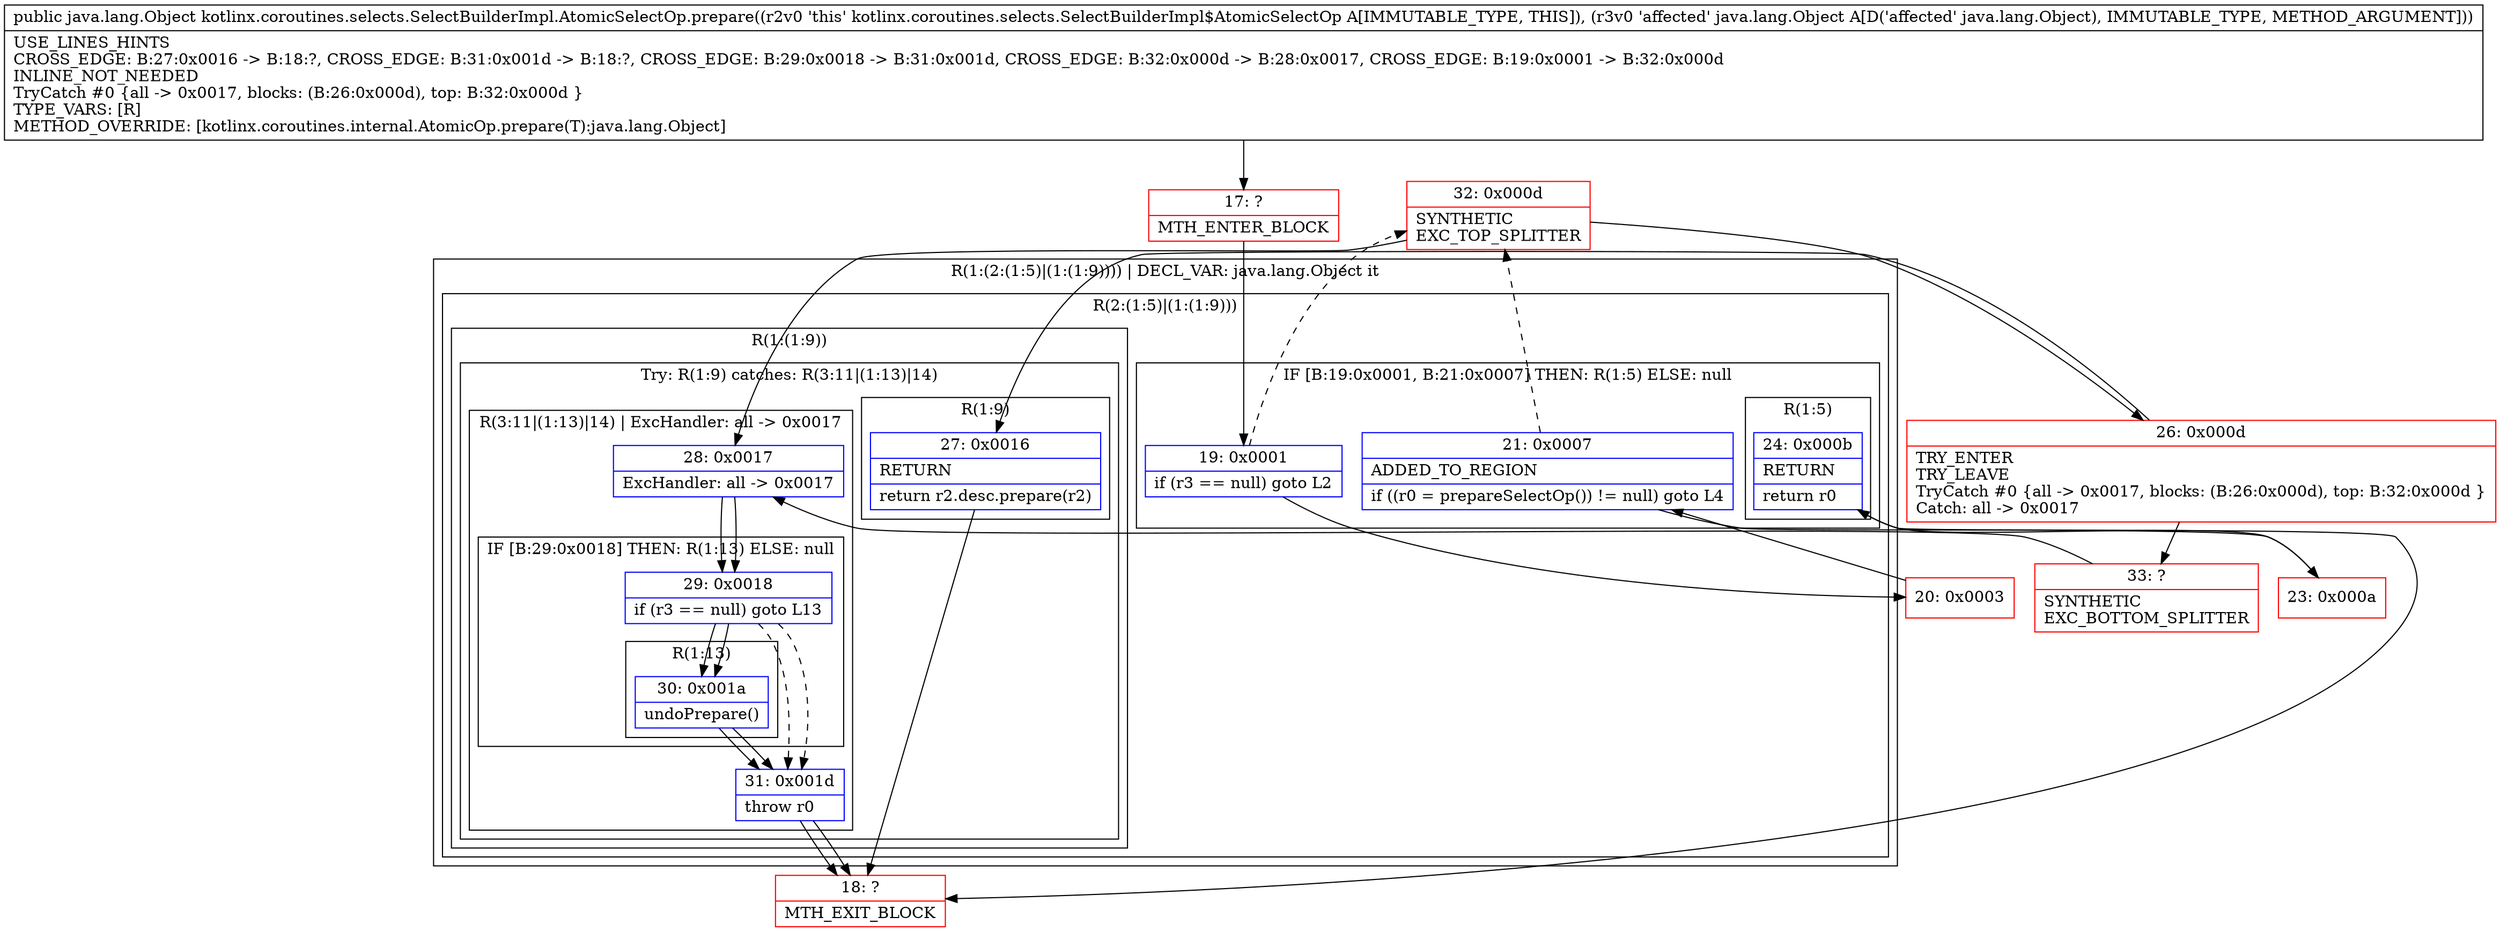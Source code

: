 digraph "CFG forkotlinx.coroutines.selects.SelectBuilderImpl.AtomicSelectOp.prepare(Ljava\/lang\/Object;)Ljava\/lang\/Object;" {
subgraph cluster_Region_886374486 {
label = "R(1:(2:(1:5)|(1:(1:9)))) | DECL_VAR: java.lang.Object it\l";
node [shape=record,color=blue];
subgraph cluster_Region_23723808 {
label = "R(2:(1:5)|(1:(1:9)))";
node [shape=record,color=blue];
subgraph cluster_IfRegion_1935593549 {
label = "IF [B:19:0x0001, B:21:0x0007] THEN: R(1:5) ELSE: null";
node [shape=record,color=blue];
Node_19 [shape=record,label="{19\:\ 0x0001|if (r3 == null) goto L2\l}"];
Node_21 [shape=record,label="{21\:\ 0x0007|ADDED_TO_REGION\l|if ((r0 = prepareSelectOp()) != null) goto L4\l}"];
subgraph cluster_Region_1205612000 {
label = "R(1:5)";
node [shape=record,color=blue];
Node_24 [shape=record,label="{24\:\ 0x000b|RETURN\l|return r0\l}"];
}
}
subgraph cluster_Region_1536639741 {
label = "R(1:(1:9))";
node [shape=record,color=blue];
subgraph cluster_TryCatchRegion_365508176 {
label = "Try: R(1:9) catches: R(3:11|(1:13)|14)";
node [shape=record,color=blue];
subgraph cluster_Region_277893148 {
label = "R(1:9)";
node [shape=record,color=blue];
Node_27 [shape=record,label="{27\:\ 0x0016|RETURN\l|return r2.desc.prepare(r2)\l}"];
}
subgraph cluster_Region_914742467 {
label = "R(3:11|(1:13)|14) | ExcHandler: all \-\> 0x0017\l";
node [shape=record,color=blue];
Node_28 [shape=record,label="{28\:\ 0x0017|ExcHandler: all \-\> 0x0017\l}"];
subgraph cluster_IfRegion_1466232900 {
label = "IF [B:29:0x0018] THEN: R(1:13) ELSE: null";
node [shape=record,color=blue];
Node_29 [shape=record,label="{29\:\ 0x0018|if (r3 == null) goto L13\l}"];
subgraph cluster_Region_188954446 {
label = "R(1:13)";
node [shape=record,color=blue];
Node_30 [shape=record,label="{30\:\ 0x001a|undoPrepare()\l}"];
}
}
Node_31 [shape=record,label="{31\:\ 0x001d|throw r0\l}"];
}
}
}
}
}
subgraph cluster_Region_914742467 {
label = "R(3:11|(1:13)|14) | ExcHandler: all \-\> 0x0017\l";
node [shape=record,color=blue];
Node_28 [shape=record,label="{28\:\ 0x0017|ExcHandler: all \-\> 0x0017\l}"];
subgraph cluster_IfRegion_1466232900 {
label = "IF [B:29:0x0018] THEN: R(1:13) ELSE: null";
node [shape=record,color=blue];
Node_29 [shape=record,label="{29\:\ 0x0018|if (r3 == null) goto L13\l}"];
subgraph cluster_Region_188954446 {
label = "R(1:13)";
node [shape=record,color=blue];
Node_30 [shape=record,label="{30\:\ 0x001a|undoPrepare()\l}"];
}
}
Node_31 [shape=record,label="{31\:\ 0x001d|throw r0\l}"];
}
Node_17 [shape=record,color=red,label="{17\:\ ?|MTH_ENTER_BLOCK\l}"];
Node_20 [shape=record,color=red,label="{20\:\ 0x0003}"];
Node_23 [shape=record,color=red,label="{23\:\ 0x000a}"];
Node_18 [shape=record,color=red,label="{18\:\ ?|MTH_EXIT_BLOCK\l}"];
Node_32 [shape=record,color=red,label="{32\:\ 0x000d|SYNTHETIC\lEXC_TOP_SPLITTER\l}"];
Node_26 [shape=record,color=red,label="{26\:\ 0x000d|TRY_ENTER\lTRY_LEAVE\lTryCatch #0 \{all \-\> 0x0017, blocks: (B:26:0x000d), top: B:32:0x000d \}\lCatch: all \-\> 0x0017\l}"];
Node_33 [shape=record,color=red,label="{33\:\ ?|SYNTHETIC\lEXC_BOTTOM_SPLITTER\l}"];
MethodNode[shape=record,label="{public java.lang.Object kotlinx.coroutines.selects.SelectBuilderImpl.AtomicSelectOp.prepare((r2v0 'this' kotlinx.coroutines.selects.SelectBuilderImpl$AtomicSelectOp A[IMMUTABLE_TYPE, THIS]), (r3v0 'affected' java.lang.Object A[D('affected' java.lang.Object), IMMUTABLE_TYPE, METHOD_ARGUMENT]))  | USE_LINES_HINTS\lCROSS_EDGE: B:27:0x0016 \-\> B:18:?, CROSS_EDGE: B:31:0x001d \-\> B:18:?, CROSS_EDGE: B:29:0x0018 \-\> B:31:0x001d, CROSS_EDGE: B:32:0x000d \-\> B:28:0x0017, CROSS_EDGE: B:19:0x0001 \-\> B:32:0x000d\lINLINE_NOT_NEEDED\lTryCatch #0 \{all \-\> 0x0017, blocks: (B:26:0x000d), top: B:32:0x000d \}\lTYPE_VARS: [R]\lMETHOD_OVERRIDE: [kotlinx.coroutines.internal.AtomicOp.prepare(T):java.lang.Object]\l}"];
MethodNode -> Node_17;Node_19 -> Node_20;
Node_19 -> Node_32[style=dashed];
Node_21 -> Node_23;
Node_21 -> Node_32[style=dashed];
Node_24 -> Node_18;
Node_27 -> Node_18;
Node_28 -> Node_29;
Node_29 -> Node_30;
Node_29 -> Node_31[style=dashed];
Node_30 -> Node_31;
Node_31 -> Node_18;
Node_28 -> Node_29;
Node_29 -> Node_30;
Node_29 -> Node_31[style=dashed];
Node_30 -> Node_31;
Node_31 -> Node_18;
Node_17 -> Node_19;
Node_20 -> Node_21;
Node_23 -> Node_24;
Node_32 -> Node_26;
Node_32 -> Node_28;
Node_26 -> Node_27;
Node_26 -> Node_33;
Node_33 -> Node_28;
}

